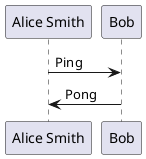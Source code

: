 {
  "sha1": "6fus2ah9t0s9wevo3eqhvhgehd41ux6",
  "insertion": {
    "when": "2024-05-30T20:48:20.946Z",
    "user": "plantuml@gmail.com"
  }
}
@startuml
participant Alice as "Alice Smith" [[http://www.yahoo.com {"request":"hyperlink",\n'status':&200}]]
Alice -> Bob: Ping
Bob -> Alice: Pong
@enduml

